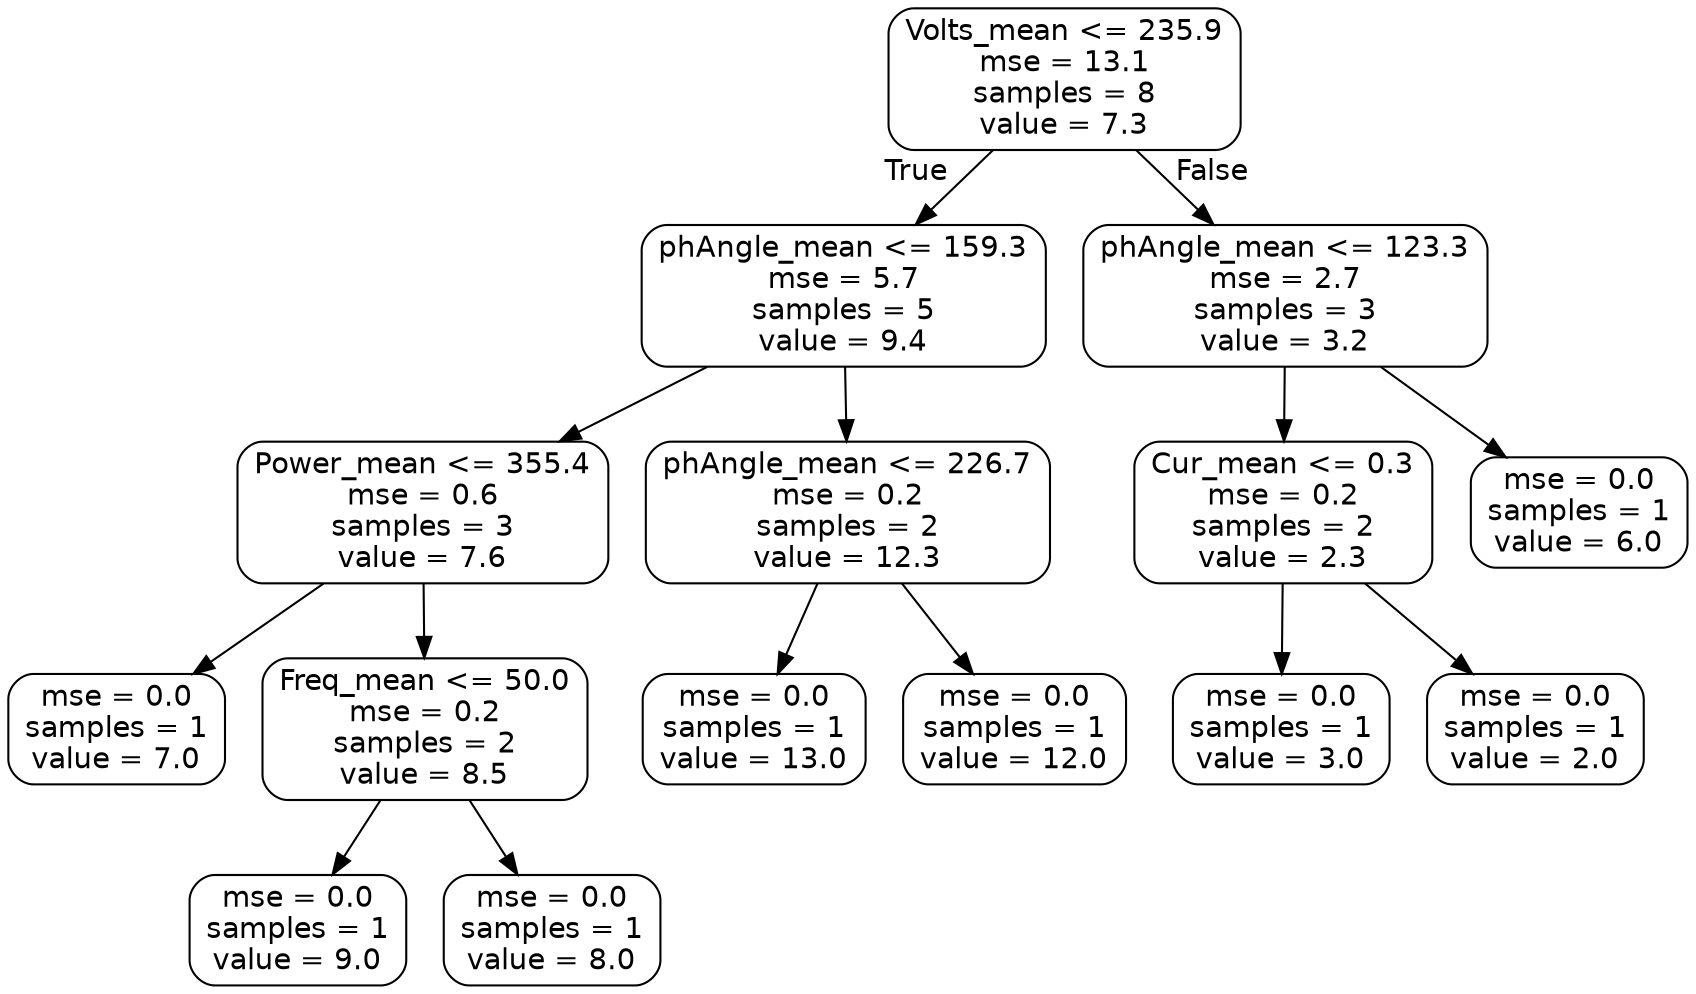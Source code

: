 digraph Tree {
node [shape=box, style="rounded", color="black", fontname=helvetica] ;
edge [fontname=helvetica] ;
0 [label="Volts_mean <= 235.9\nmse = 13.1\nsamples = 8\nvalue = 7.3"] ;
1 [label="phAngle_mean <= 159.3\nmse = 5.7\nsamples = 5\nvalue = 9.4"] ;
0 -> 1 [labeldistance=2.5, labelangle=45, headlabel="True"] ;
2 [label="Power_mean <= 355.4\nmse = 0.6\nsamples = 3\nvalue = 7.6"] ;
1 -> 2 ;
3 [label="mse = 0.0\nsamples = 1\nvalue = 7.0"] ;
2 -> 3 ;
4 [label="Freq_mean <= 50.0\nmse = 0.2\nsamples = 2\nvalue = 8.5"] ;
2 -> 4 ;
5 [label="mse = 0.0\nsamples = 1\nvalue = 9.0"] ;
4 -> 5 ;
6 [label="mse = 0.0\nsamples = 1\nvalue = 8.0"] ;
4 -> 6 ;
7 [label="phAngle_mean <= 226.7\nmse = 0.2\nsamples = 2\nvalue = 12.3"] ;
1 -> 7 ;
8 [label="mse = 0.0\nsamples = 1\nvalue = 13.0"] ;
7 -> 8 ;
9 [label="mse = 0.0\nsamples = 1\nvalue = 12.0"] ;
7 -> 9 ;
10 [label="phAngle_mean <= 123.3\nmse = 2.7\nsamples = 3\nvalue = 3.2"] ;
0 -> 10 [labeldistance=2.5, labelangle=-45, headlabel="False"] ;
11 [label="Cur_mean <= 0.3\nmse = 0.2\nsamples = 2\nvalue = 2.3"] ;
10 -> 11 ;
12 [label="mse = 0.0\nsamples = 1\nvalue = 3.0"] ;
11 -> 12 ;
13 [label="mse = 0.0\nsamples = 1\nvalue = 2.0"] ;
11 -> 13 ;
14 [label="mse = 0.0\nsamples = 1\nvalue = 6.0"] ;
10 -> 14 ;
}